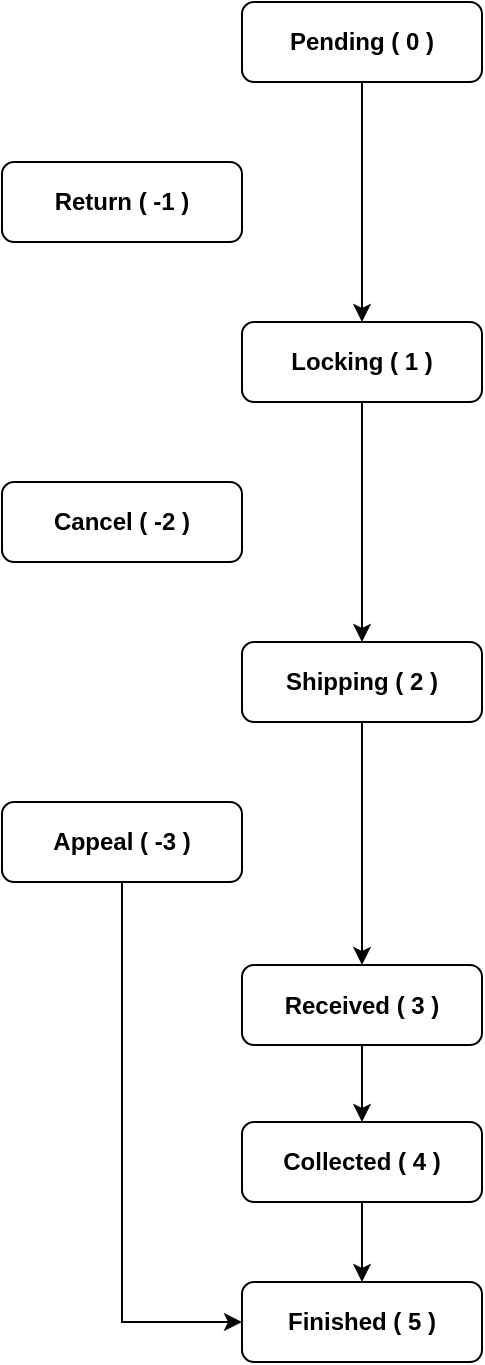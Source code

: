 <mxfile version="26.0.5">
  <diagram name="Página-1" id="IdufX62P6nZNGdCynFdd">
    <mxGraphModel dx="1434" dy="820" grid="1" gridSize="10" guides="1" tooltips="1" connect="1" arrows="1" fold="1" page="1" pageScale="1" pageWidth="827" pageHeight="1169" math="0" shadow="0">
      <root>
        <mxCell id="0" />
        <mxCell id="1" parent="0" />
        <mxCell id="3YR6M7mMfliyjaAOb0qZ-8" style="edgeStyle=orthogonalEdgeStyle;rounded=0;orthogonalLoop=1;jettySize=auto;html=1;exitX=0.5;exitY=1;exitDx=0;exitDy=0;entryX=0.5;entryY=0;entryDx=0;entryDy=0;fontFamily=Helvetica;" parent="1" source="3YR6M7mMfliyjaAOb0qZ-1" target="3YR6M7mMfliyjaAOb0qZ-3" edge="1">
          <mxGeometry relative="1" as="geometry" />
        </mxCell>
        <mxCell id="3YR6M7mMfliyjaAOb0qZ-1" value="&lt;b&gt;Pending ( 0 )&lt;/b&gt;" style="rounded=1;whiteSpace=wrap;html=1;fontFamily=Helvetica;" parent="1" vertex="1">
          <mxGeometry x="320" y="80" width="120" height="40" as="geometry" />
        </mxCell>
        <mxCell id="3YR6M7mMfliyjaAOb0qZ-2" value="&lt;b&gt;Return ( -1 )&lt;/b&gt;" style="rounded=1;whiteSpace=wrap;html=1;fontFamily=Helvetica;" parent="1" vertex="1">
          <mxGeometry x="200" y="160" width="120" height="40" as="geometry" />
        </mxCell>
        <mxCell id="3YR6M7mMfliyjaAOb0qZ-9" style="edgeStyle=orthogonalEdgeStyle;rounded=0;orthogonalLoop=1;jettySize=auto;html=1;exitX=0.5;exitY=1;exitDx=0;exitDy=0;entryX=0.5;entryY=0;entryDx=0;entryDy=0;fontFamily=Helvetica;" parent="1" source="3YR6M7mMfliyjaAOb0qZ-3" target="3YR6M7mMfliyjaAOb0qZ-5" edge="1">
          <mxGeometry relative="1" as="geometry" />
        </mxCell>
        <mxCell id="3YR6M7mMfliyjaAOb0qZ-3" value="&lt;b&gt;Locking&amp;nbsp;&lt;/b&gt;&lt;b&gt;( 1 )&lt;/b&gt;" style="rounded=1;whiteSpace=wrap;html=1;fontFamily=Helvetica;" parent="1" vertex="1">
          <mxGeometry x="320" y="240" width="120" height="40" as="geometry" />
        </mxCell>
        <mxCell id="3YR6M7mMfliyjaAOb0qZ-4" value="&lt;b&gt;Cancel ( -2 )&lt;/b&gt;" style="rounded=1;whiteSpace=wrap;html=1;fontFamily=Helvetica;" parent="1" vertex="1">
          <mxGeometry x="200" y="320" width="120" height="40" as="geometry" />
        </mxCell>
        <mxCell id="3YR6M7mMfliyjaAOb0qZ-12" style="edgeStyle=orthogonalEdgeStyle;rounded=0;orthogonalLoop=1;jettySize=auto;html=1;exitX=0.5;exitY=1;exitDx=0;exitDy=0;entryX=0.5;entryY=0;entryDx=0;entryDy=0;" parent="1" source="3YR6M7mMfliyjaAOb0qZ-5" target="3YR6M7mMfliyjaAOb0qZ-6" edge="1">
          <mxGeometry relative="1" as="geometry" />
        </mxCell>
        <mxCell id="3YR6M7mMfliyjaAOb0qZ-5" value="&lt;b&gt;Shipping&amp;nbsp;&lt;/b&gt;&lt;b&gt;( 2 )&lt;/b&gt;" style="rounded=1;whiteSpace=wrap;html=1;fontFamily=Helvetica;" parent="1" vertex="1">
          <mxGeometry x="320" y="400" width="120" height="40" as="geometry" />
        </mxCell>
        <mxCell id="3YR6M7mMfliyjaAOb0qZ-13" style="edgeStyle=orthogonalEdgeStyle;rounded=0;orthogonalLoop=1;jettySize=auto;html=1;exitX=0.5;exitY=1;exitDx=0;exitDy=0;entryX=0.5;entryY=0;entryDx=0;entryDy=0;" parent="1" source="3YR6M7mMfliyjaAOb0qZ-6" target="3YR6M7mMfliyjaAOb0qZ-11" edge="1">
          <mxGeometry relative="1" as="geometry" />
        </mxCell>
        <mxCell id="3YR6M7mMfliyjaAOb0qZ-6" value="&lt;b&gt;Received ( 3 )&lt;/b&gt;" style="rounded=1;whiteSpace=wrap;html=1;fontFamily=Helvetica;" parent="1" vertex="1">
          <mxGeometry x="320" y="561.5" width="120" height="40" as="geometry" />
        </mxCell>
        <mxCell id="iblBuktSOnQAZwEv-Cth-3" style="edgeStyle=orthogonalEdgeStyle;rounded=0;orthogonalLoop=1;jettySize=auto;html=1;exitX=0.5;exitY=1;exitDx=0;exitDy=0;entryX=0;entryY=0.5;entryDx=0;entryDy=0;" parent="1" source="3YR6M7mMfliyjaAOb0qZ-7" target="iblBuktSOnQAZwEv-Cth-1" edge="1">
          <mxGeometry relative="1" as="geometry">
            <mxPoint x="260" y="700" as="targetPoint" />
          </mxGeometry>
        </mxCell>
        <mxCell id="3YR6M7mMfliyjaAOb0qZ-7" value="&lt;b&gt;Appeal ( -3 )&lt;/b&gt;" style="rounded=1;whiteSpace=wrap;html=1;fontFamily=Helvetica;" parent="1" vertex="1">
          <mxGeometry x="200" y="480" width="120" height="40" as="geometry" />
        </mxCell>
        <mxCell id="iblBuktSOnQAZwEv-Cth-4" style="edgeStyle=orthogonalEdgeStyle;rounded=0;orthogonalLoop=1;jettySize=auto;html=1;exitX=0.5;exitY=1;exitDx=0;exitDy=0;entryX=0.5;entryY=0;entryDx=0;entryDy=0;" parent="1" source="3YR6M7mMfliyjaAOb0qZ-11" target="iblBuktSOnQAZwEv-Cth-1" edge="1">
          <mxGeometry relative="1" as="geometry" />
        </mxCell>
        <mxCell id="3YR6M7mMfliyjaAOb0qZ-11" value="&lt;b&gt;Collected ( 4&lt;/b&gt;&lt;b style=&quot;background-color: initial;&quot;&gt;&amp;nbsp;)&lt;/b&gt;" style="rounded=1;whiteSpace=wrap;html=1;fontFamily=Helvetica;" parent="1" vertex="1">
          <mxGeometry x="320" y="640" width="120" height="40" as="geometry" />
        </mxCell>
        <mxCell id="iblBuktSOnQAZwEv-Cth-1" value="&lt;b&gt;Finished ( 5&lt;/b&gt;&lt;b style=&quot;background-color: initial;&quot;&gt;&amp;nbsp;)&lt;/b&gt;" style="rounded=1;whiteSpace=wrap;html=1;fontFamily=Helvetica;" parent="1" vertex="1">
          <mxGeometry x="320" y="720" width="120" height="40" as="geometry" />
        </mxCell>
      </root>
    </mxGraphModel>
  </diagram>
</mxfile>

